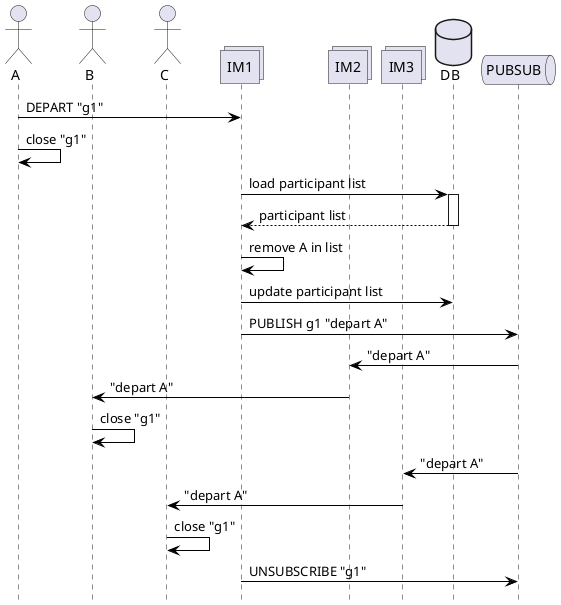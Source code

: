@startuml callflow
skinparam class {
    BackgroundColor White
    ArrowColor Black
    BorderColor Black
    AttributeIconSize 0
}
'skinparam style strictuml
skinparam stereotypeCBackgroundColor White
skinparam stereotypeIBackgroundColor White
skinparam stereotypeEBackgroundColor White
skinparam stereotypeABackgroundColor White
skinparam linetype ortho

'title "Basic Flow 1-to-1 (PUBSUB))"
hide footbox

actor A
actor B
actor C

collections IM1
collections IM2
collections IM3

database DB 

queue PUBSUB


A -> IM1 : DEPART "g1"

A -> A : close "g1"

IM1 -> DB ++ : load participant list
return participant list

IM1 -> IM1 : remove A in list
IM1 -> DB : update participant list

IM1 -> PUBSUB : PUBLISH g1 "depart A"
PUBSUB -> IM2 : "depart A"
IM2 -> B : "depart A"
B -> B : close "g1"

PUBSUB -> IM3 : "depart A"
IM3 -> C : "depart A"
C -> C : close "g1"

IM1 -> PUBSUB : UNSUBSCRIBE "g1"

@enduml



